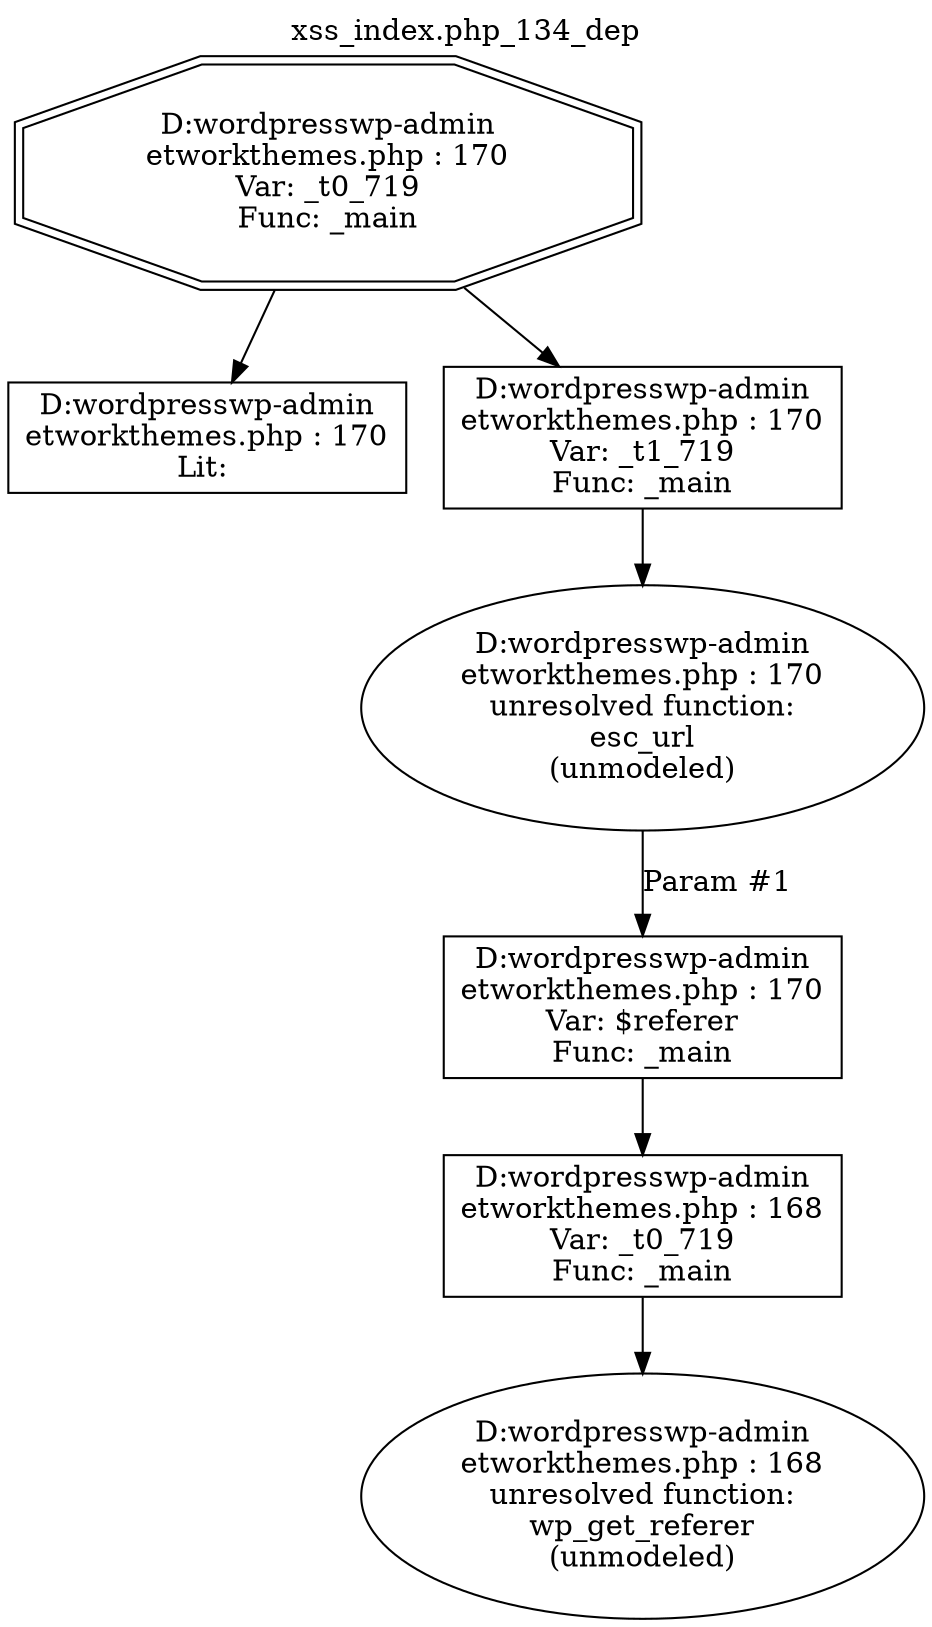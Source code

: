 digraph cfg {
  label="xss_index.php_134_dep";
  labelloc=t;
  n1 [shape=doubleoctagon, label="D:\wordpress\wp-admin\network\themes.php : 170\nVar: _t0_719\nFunc: _main\n"];
  n2 [shape=box, label="D:\wordpress\wp-admin\network\themes.php : 170\nLit: \n"];
  n3 [shape=box, label="D:\wordpress\wp-admin\network\themes.php : 170\nVar: _t1_719\nFunc: _main\n"];
  n4 [shape=ellipse, label="D:\wordpress\wp-admin\network\themes.php : 170\nunresolved function:\nesc_url\n(unmodeled)\n"];
  n5 [shape=box, label="D:\wordpress\wp-admin\network\themes.php : 170\nVar: $referer\nFunc: _main\n"];
  n6 [shape=box, label="D:\wordpress\wp-admin\network\themes.php : 168\nVar: _t0_719\nFunc: _main\n"];
  n7 [shape=ellipse, label="D:\wordpress\wp-admin\network\themes.php : 168\nunresolved function:\nwp_get_referer\n(unmodeled)\n"];
  n1 -> n2;
  n1 -> n3;
  n3 -> n4;
  n6 -> n7;
  n5 -> n6;
  n4 -> n5[label="Param #1"];
}
